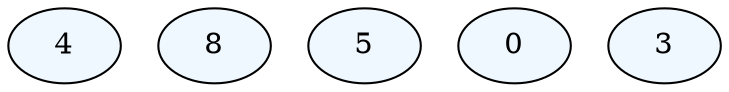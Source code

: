 digraph g {
4 [ style=filled, fillcolor="aliceblue"];
8 [ style=filled, fillcolor="aliceblue"];
5 [ style=filled, fillcolor="aliceblue"];
5 [ style=filled, fillcolor="aliceblue"];
0 [ style=filled, fillcolor="aliceblue"];
0 [ style=filled, fillcolor="aliceblue"];
3 [ style=filled, fillcolor="aliceblue"];
}